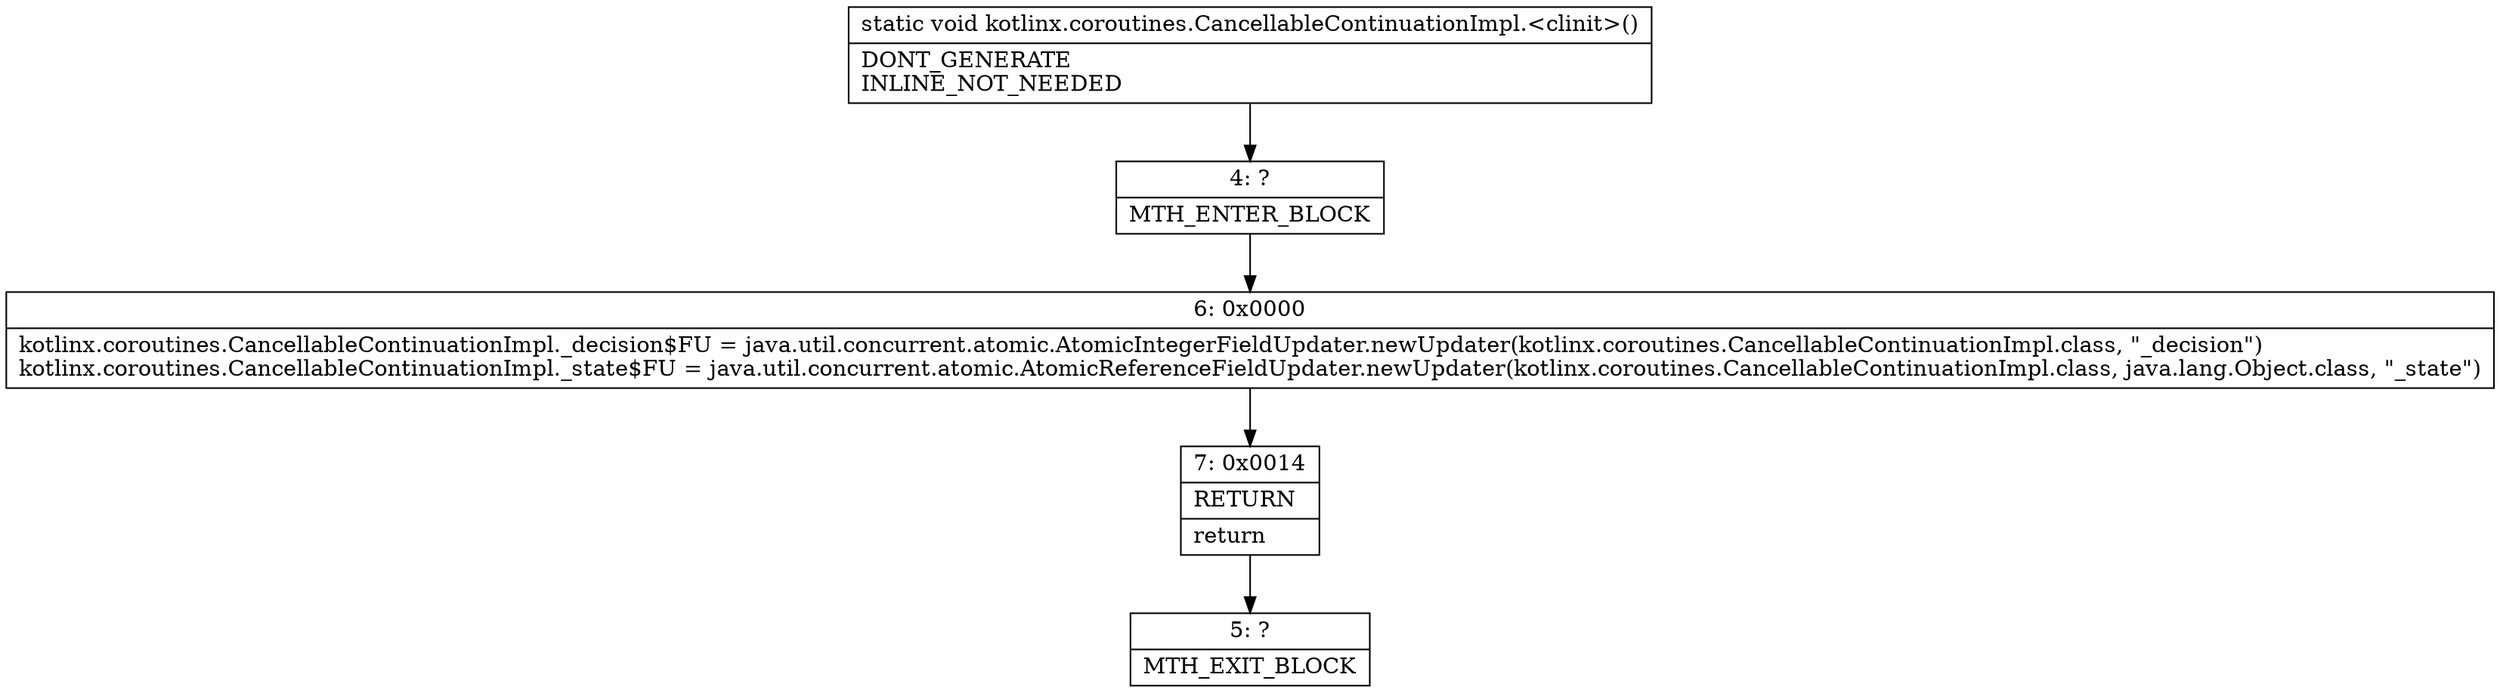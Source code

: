 digraph "CFG forkotlinx.coroutines.CancellableContinuationImpl.\<clinit\>()V" {
Node_4 [shape=record,label="{4\:\ ?|MTH_ENTER_BLOCK\l}"];
Node_6 [shape=record,label="{6\:\ 0x0000|kotlinx.coroutines.CancellableContinuationImpl._decision$FU = java.util.concurrent.atomic.AtomicIntegerFieldUpdater.newUpdater(kotlinx.coroutines.CancellableContinuationImpl.class, \"_decision\")\lkotlinx.coroutines.CancellableContinuationImpl._state$FU = java.util.concurrent.atomic.AtomicReferenceFieldUpdater.newUpdater(kotlinx.coroutines.CancellableContinuationImpl.class, java.lang.Object.class, \"_state\")\l}"];
Node_7 [shape=record,label="{7\:\ 0x0014|RETURN\l|return\l}"];
Node_5 [shape=record,label="{5\:\ ?|MTH_EXIT_BLOCK\l}"];
MethodNode[shape=record,label="{static void kotlinx.coroutines.CancellableContinuationImpl.\<clinit\>()  | DONT_GENERATE\lINLINE_NOT_NEEDED\l}"];
MethodNode -> Node_4;Node_4 -> Node_6;
Node_6 -> Node_7;
Node_7 -> Node_5;
}

